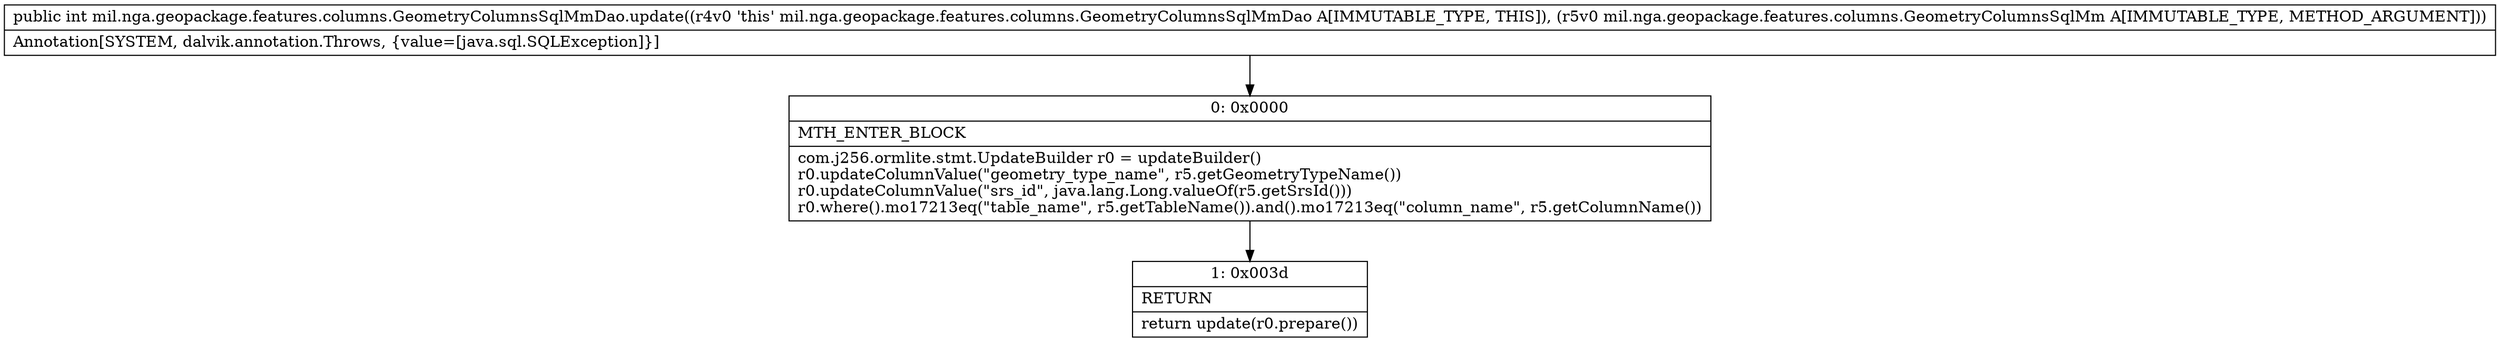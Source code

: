 digraph "CFG formil.nga.geopackage.features.columns.GeometryColumnsSqlMmDao.update(Lmil\/nga\/geopackage\/features\/columns\/GeometryColumnsSqlMm;)I" {
Node_0 [shape=record,label="{0\:\ 0x0000|MTH_ENTER_BLOCK\l|com.j256.ormlite.stmt.UpdateBuilder r0 = updateBuilder()\lr0.updateColumnValue(\"geometry_type_name\", r5.getGeometryTypeName())\lr0.updateColumnValue(\"srs_id\", java.lang.Long.valueOf(r5.getSrsId()))\lr0.where().mo17213eq(\"table_name\", r5.getTableName()).and().mo17213eq(\"column_name\", r5.getColumnName())\l}"];
Node_1 [shape=record,label="{1\:\ 0x003d|RETURN\l|return update(r0.prepare())\l}"];
MethodNode[shape=record,label="{public int mil.nga.geopackage.features.columns.GeometryColumnsSqlMmDao.update((r4v0 'this' mil.nga.geopackage.features.columns.GeometryColumnsSqlMmDao A[IMMUTABLE_TYPE, THIS]), (r5v0 mil.nga.geopackage.features.columns.GeometryColumnsSqlMm A[IMMUTABLE_TYPE, METHOD_ARGUMENT]))  | Annotation[SYSTEM, dalvik.annotation.Throws, \{value=[java.sql.SQLException]\}]\l}"];
MethodNode -> Node_0;
Node_0 -> Node_1;
}


